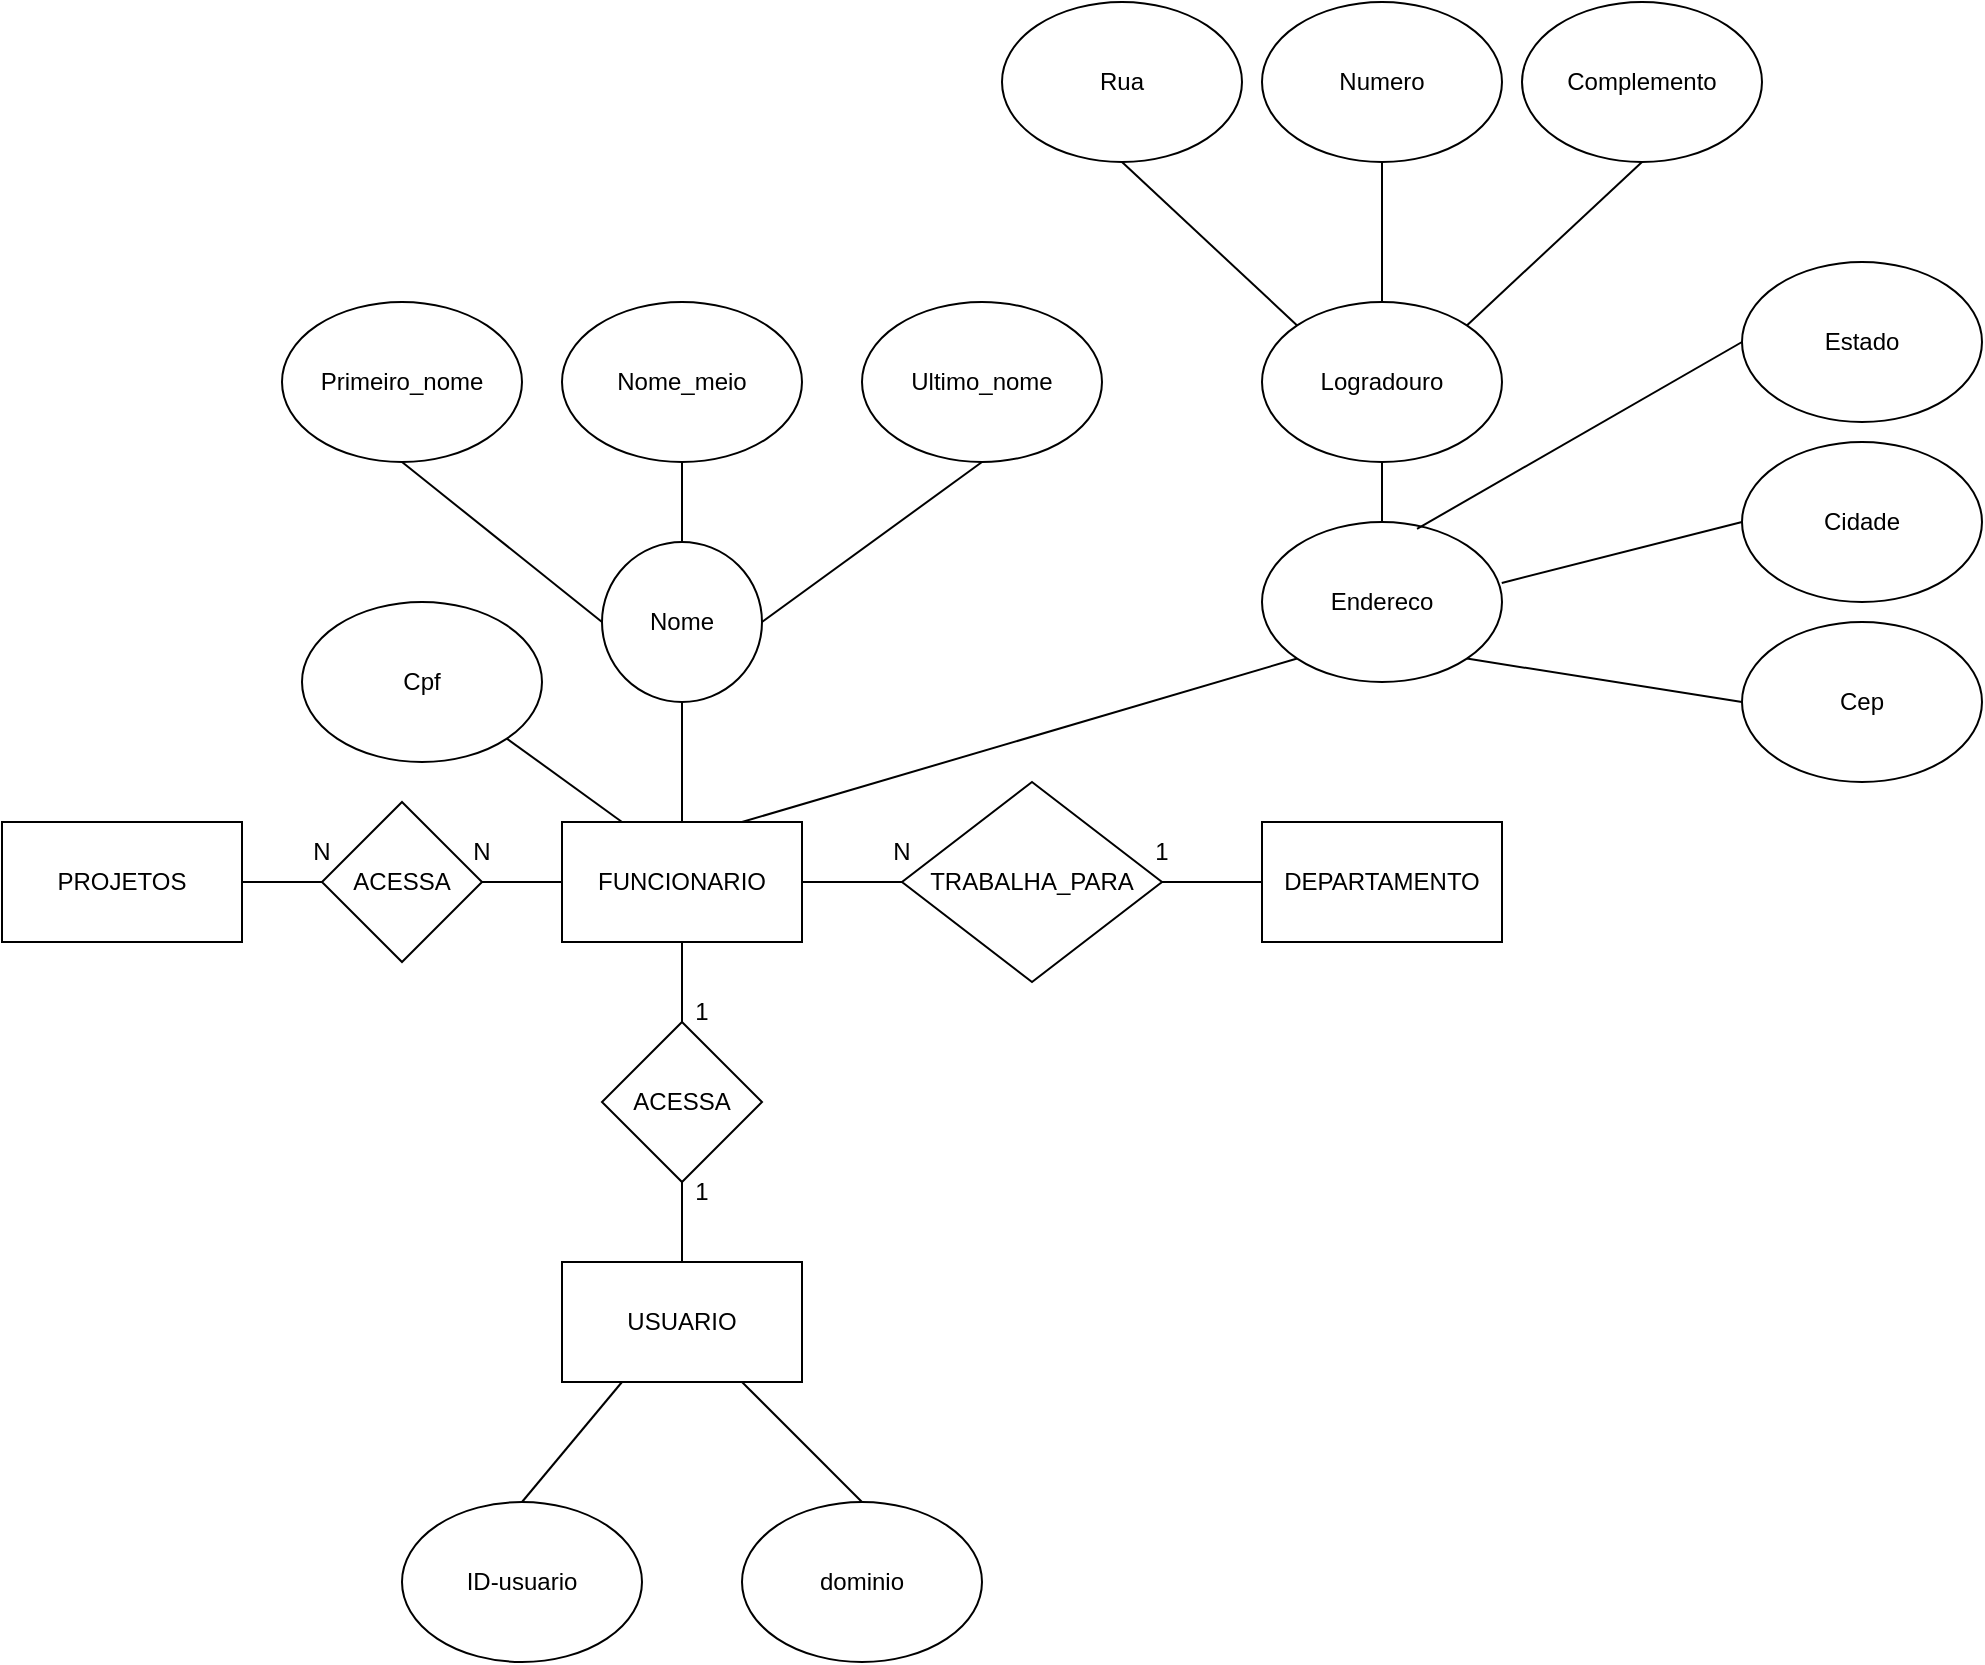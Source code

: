 <mxfile>
    <diagram id="8fgHCZd7o0mNd96MJroN" name="Página-1">
        <mxGraphModel dx="1189" dy="736" grid="1" gridSize="10" guides="1" tooltips="1" connect="1" arrows="1" fold="1" page="0" pageScale="1" pageWidth="827" pageHeight="1169" background="light-dark(#FFFFFF,#121212)" math="0" shadow="0">
            <root>
                <mxCell id="0"/>
                <mxCell id="1" parent="0"/>
                <mxCell id="2" value="FUNCIONARIO" style="rounded=0;whiteSpace=wrap;html=1;" vertex="1" parent="1">
                    <mxGeometry x="370" y="440" width="120" height="60" as="geometry"/>
                </mxCell>
                <mxCell id="3" value="Nome" style="ellipse;whiteSpace=wrap;html=1;aspect=fixed;" vertex="1" parent="1">
                    <mxGeometry x="390" y="300" width="80" height="80" as="geometry"/>
                </mxCell>
                <mxCell id="4" value="" style="endArrow=none;html=1;entryX=0.5;entryY=0;entryDx=0;entryDy=0;exitX=0.5;exitY=1;exitDx=0;exitDy=0;" edge="1" parent="1" source="3" target="2">
                    <mxGeometry width="50" height="50" relative="1" as="geometry">
                        <mxPoint x="540.0" y="370" as="sourcePoint"/>
                        <mxPoint x="540.0" y="570" as="targetPoint"/>
                    </mxGeometry>
                </mxCell>
                <mxCell id="5" value="Primeiro_nome" style="ellipse;whiteSpace=wrap;html=1;" vertex="1" parent="1">
                    <mxGeometry x="230" y="180" width="120" height="80" as="geometry"/>
                </mxCell>
                <mxCell id="6" value="Nome_meio" style="ellipse;whiteSpace=wrap;html=1;" vertex="1" parent="1">
                    <mxGeometry x="370" y="180" width="120" height="80" as="geometry"/>
                </mxCell>
                <mxCell id="7" value="Ultimo_nome" style="ellipse;whiteSpace=wrap;html=1;" vertex="1" parent="1">
                    <mxGeometry x="520" y="180" width="120" height="80" as="geometry"/>
                </mxCell>
                <mxCell id="8" value="" style="endArrow=none;html=1;entryX=0.5;entryY=1;entryDx=0;entryDy=0;exitX=0;exitY=0.5;exitDx=0;exitDy=0;" edge="1" parent="1" source="3" target="5">
                    <mxGeometry width="50" height="50" relative="1" as="geometry">
                        <mxPoint x="430" y="290" as="sourcePoint"/>
                        <mxPoint x="480" y="240" as="targetPoint"/>
                    </mxGeometry>
                </mxCell>
                <mxCell id="10" value="" style="endArrow=none;html=1;entryX=0.5;entryY=1;entryDx=0;entryDy=0;exitX=0.5;exitY=0;exitDx=0;exitDy=0;" edge="1" parent="1" source="3" target="6">
                    <mxGeometry width="50" height="50" relative="1" as="geometry">
                        <mxPoint x="430" y="290" as="sourcePoint"/>
                        <mxPoint x="480" y="240" as="targetPoint"/>
                    </mxGeometry>
                </mxCell>
                <mxCell id="11" value="" style="endArrow=none;html=1;exitX=1;exitY=0.5;exitDx=0;exitDy=0;entryX=0.5;entryY=1;entryDx=0;entryDy=0;" edge="1" parent="1" source="3" target="7">
                    <mxGeometry width="50" height="50" relative="1" as="geometry">
                        <mxPoint x="430" y="290" as="sourcePoint"/>
                        <mxPoint x="480" y="240" as="targetPoint"/>
                    </mxGeometry>
                </mxCell>
                <mxCell id="13" value="Cpf" style="ellipse;whiteSpace=wrap;html=1;" vertex="1" parent="1">
                    <mxGeometry x="240" y="330" width="120" height="80" as="geometry"/>
                </mxCell>
                <mxCell id="14" value="" style="endArrow=none;html=1;entryX=1;entryY=1;entryDx=0;entryDy=0;exitX=0.25;exitY=0;exitDx=0;exitDy=0;" edge="1" parent="1" source="2" target="13">
                    <mxGeometry width="50" height="50" relative="1" as="geometry">
                        <mxPoint x="430" y="400" as="sourcePoint"/>
                        <mxPoint x="480" y="350" as="targetPoint"/>
                    </mxGeometry>
                </mxCell>
                <mxCell id="15" value="Logradouro" style="ellipse;whiteSpace=wrap;html=1;" vertex="1" parent="1">
                    <mxGeometry x="720" y="180" width="120" height="80" as="geometry"/>
                </mxCell>
                <mxCell id="16" value="Endereco" style="ellipse;whiteSpace=wrap;html=1;" vertex="1" parent="1">
                    <mxGeometry x="720" y="290" width="120" height="80" as="geometry"/>
                </mxCell>
                <mxCell id="17" value="Rua" style="ellipse;whiteSpace=wrap;html=1;" vertex="1" parent="1">
                    <mxGeometry x="590" y="30" width="120" height="80" as="geometry"/>
                </mxCell>
                <mxCell id="18" value="Numero" style="ellipse;whiteSpace=wrap;html=1;" vertex="1" parent="1">
                    <mxGeometry x="720" y="30" width="120" height="80" as="geometry"/>
                </mxCell>
                <mxCell id="19" value="Complemento" style="ellipse;whiteSpace=wrap;html=1;" vertex="1" parent="1">
                    <mxGeometry x="850" y="30" width="120" height="80" as="geometry"/>
                </mxCell>
                <mxCell id="21" value="" style="endArrow=none;html=1;entryX=0;entryY=1;entryDx=0;entryDy=0;exitX=0.75;exitY=0;exitDx=0;exitDy=0;" edge="1" parent="1" source="2" target="16">
                    <mxGeometry width="50" height="50" relative="1" as="geometry">
                        <mxPoint x="570" y="290" as="sourcePoint"/>
                        <mxPoint x="620" y="240" as="targetPoint"/>
                    </mxGeometry>
                </mxCell>
                <mxCell id="22" value="" style="endArrow=none;html=1;entryX=0.5;entryY=1;entryDx=0;entryDy=0;exitX=0.5;exitY=0;exitDx=0;exitDy=0;" edge="1" parent="1" source="16" target="15">
                    <mxGeometry width="50" height="50" relative="1" as="geometry">
                        <mxPoint x="570" y="290" as="sourcePoint"/>
                        <mxPoint x="620" y="240" as="targetPoint"/>
                    </mxGeometry>
                </mxCell>
                <mxCell id="23" value="" style="endArrow=none;html=1;entryX=0.5;entryY=1;entryDx=0;entryDy=0;exitX=0;exitY=0;exitDx=0;exitDy=0;" edge="1" parent="1" source="15" target="17">
                    <mxGeometry width="50" height="50" relative="1" as="geometry">
                        <mxPoint x="570" y="290" as="sourcePoint"/>
                        <mxPoint x="620" y="240" as="targetPoint"/>
                    </mxGeometry>
                </mxCell>
                <mxCell id="24" value="" style="endArrow=none;html=1;entryX=0.5;entryY=1;entryDx=0;entryDy=0;exitX=0.5;exitY=0;exitDx=0;exitDy=0;" edge="1" parent="1" source="15" target="18">
                    <mxGeometry width="50" height="50" relative="1" as="geometry">
                        <mxPoint x="570" y="290" as="sourcePoint"/>
                        <mxPoint x="620" y="240" as="targetPoint"/>
                    </mxGeometry>
                </mxCell>
                <mxCell id="25" value="" style="endArrow=none;html=1;entryX=0.5;entryY=1;entryDx=0;entryDy=0;exitX=1;exitY=0;exitDx=0;exitDy=0;" edge="1" parent="1" source="15" target="19">
                    <mxGeometry width="50" height="50" relative="1" as="geometry">
                        <mxPoint x="570" y="290" as="sourcePoint"/>
                        <mxPoint x="620" y="240" as="targetPoint"/>
                    </mxGeometry>
                </mxCell>
                <mxCell id="26" value="Cidade" style="ellipse;whiteSpace=wrap;html=1;" vertex="1" parent="1">
                    <mxGeometry x="960" y="250" width="120" height="80" as="geometry"/>
                </mxCell>
                <mxCell id="27" value="Cep" style="ellipse;whiteSpace=wrap;html=1;" vertex="1" parent="1">
                    <mxGeometry x="960" y="340" width="120" height="80" as="geometry"/>
                </mxCell>
                <mxCell id="28" value="" style="endArrow=none;html=1;entryX=0;entryY=0.5;entryDx=0;entryDy=0;exitX=1;exitY=1;exitDx=0;exitDy=0;" edge="1" parent="1" source="16" target="27">
                    <mxGeometry width="50" height="50" relative="1" as="geometry">
                        <mxPoint x="570" y="170" as="sourcePoint"/>
                        <mxPoint x="620" y="120" as="targetPoint"/>
                    </mxGeometry>
                </mxCell>
                <mxCell id="29" value="" style="endArrow=none;html=1;entryX=0;entryY=0.5;entryDx=0;entryDy=0;exitX=0.999;exitY=0.381;exitDx=0;exitDy=0;exitPerimeter=0;" edge="1" parent="1" source="16" target="26">
                    <mxGeometry width="50" height="50" relative="1" as="geometry">
                        <mxPoint x="860" y="350" as="sourcePoint"/>
                        <mxPoint x="620" y="120" as="targetPoint"/>
                    </mxGeometry>
                </mxCell>
                <mxCell id="30" value="Estado" style="ellipse;whiteSpace=wrap;html=1;" vertex="1" parent="1">
                    <mxGeometry x="960" y="160" width="120" height="80" as="geometry"/>
                </mxCell>
                <mxCell id="31" value="" style="endArrow=none;html=1;entryX=0;entryY=0.5;entryDx=0;entryDy=0;exitX=0.646;exitY=0.043;exitDx=0;exitDy=0;exitPerimeter=0;" edge="1" parent="1" source="16" target="30">
                    <mxGeometry width="50" height="50" relative="1" as="geometry">
                        <mxPoint x="570" y="170" as="sourcePoint"/>
                        <mxPoint x="620" y="120" as="targetPoint"/>
                    </mxGeometry>
                </mxCell>
                <mxCell id="32" value="DEPARTAMENTO" style="rounded=0;whiteSpace=wrap;html=1;" vertex="1" parent="1">
                    <mxGeometry x="720" y="440" width="120" height="60" as="geometry"/>
                </mxCell>
                <mxCell id="33" value="TRABALHA_PARA" style="rhombus;whiteSpace=wrap;html=1;" vertex="1" parent="1">
                    <mxGeometry x="540" y="420" width="130" height="100" as="geometry"/>
                </mxCell>
                <mxCell id="34" value="" style="endArrow=none;html=1;entryX=1;entryY=0.5;entryDx=0;entryDy=0;exitX=0;exitY=0.5;exitDx=0;exitDy=0;" edge="1" parent="1" source="32" target="33">
                    <mxGeometry width="50" height="50" relative="1" as="geometry">
                        <mxPoint x="790" y="440" as="sourcePoint"/>
                        <mxPoint x="840" y="390" as="targetPoint"/>
                    </mxGeometry>
                </mxCell>
                <mxCell id="35" value="" style="endArrow=none;html=1;entryX=1;entryY=0.5;entryDx=0;entryDy=0;exitX=0;exitY=0.5;exitDx=0;exitDy=0;" edge="1" parent="1" source="33" target="2">
                    <mxGeometry width="50" height="50" relative="1" as="geometry">
                        <mxPoint x="790" y="440" as="sourcePoint"/>
                        <mxPoint x="840" y="390" as="targetPoint"/>
                    </mxGeometry>
                </mxCell>
                <mxCell id="36" value="N" style="text;html=1;align=center;verticalAlign=middle;whiteSpace=wrap;rounded=0;" vertex="1" parent="1">
                    <mxGeometry x="510" y="440" width="60" height="30" as="geometry"/>
                </mxCell>
                <mxCell id="37" value="1" style="text;html=1;align=center;verticalAlign=middle;whiteSpace=wrap;rounded=0;" vertex="1" parent="1">
                    <mxGeometry x="640" y="440" width="60" height="30" as="geometry"/>
                </mxCell>
                <mxCell id="39" value="ACESSA" style="rhombus;whiteSpace=wrap;html=1;" vertex="1" parent="1">
                    <mxGeometry x="390" y="540" width="80" height="80" as="geometry"/>
                </mxCell>
                <mxCell id="40" value="USUARIO" style="rounded=0;whiteSpace=wrap;html=1;" vertex="1" parent="1">
                    <mxGeometry x="370" y="660" width="120" height="60" as="geometry"/>
                </mxCell>
                <mxCell id="41" value="" style="endArrow=none;html=1;exitX=0.5;exitY=0;exitDx=0;exitDy=0;entryX=0.5;entryY=1;entryDx=0;entryDy=0;" edge="1" parent="1" source="39" target="2">
                    <mxGeometry width="50" height="50" relative="1" as="geometry">
                        <mxPoint x="790" y="440" as="sourcePoint"/>
                        <mxPoint x="840" y="390" as="targetPoint"/>
                        <Array as="points"/>
                    </mxGeometry>
                </mxCell>
                <mxCell id="42" value="" style="endArrow=none;html=1;exitX=0.5;exitY=0;exitDx=0;exitDy=0;entryX=0.5;entryY=1;entryDx=0;entryDy=0;" edge="1" parent="1" source="40" target="39">
                    <mxGeometry width="50" height="50" relative="1" as="geometry">
                        <mxPoint x="790" y="440" as="sourcePoint"/>
                        <mxPoint x="840" y="390" as="targetPoint"/>
                    </mxGeometry>
                </mxCell>
                <mxCell id="45" value="ID-usuario" style="ellipse;whiteSpace=wrap;html=1;" vertex="1" parent="1">
                    <mxGeometry x="290" y="780" width="120" height="80" as="geometry"/>
                </mxCell>
                <mxCell id="46" value="dominio" style="ellipse;whiteSpace=wrap;html=1;" vertex="1" parent="1">
                    <mxGeometry x="460" y="780" width="120" height="80" as="geometry"/>
                </mxCell>
                <mxCell id="47" value="" style="endArrow=none;html=1;exitX=0.5;exitY=0;exitDx=0;exitDy=0;entryX=0.25;entryY=1;entryDx=0;entryDy=0;" edge="1" parent="1" source="45" target="40">
                    <mxGeometry width="50" height="50" relative="1" as="geometry">
                        <mxPoint x="790" y="720" as="sourcePoint"/>
                        <mxPoint x="840" y="670" as="targetPoint"/>
                    </mxGeometry>
                </mxCell>
                <mxCell id="48" value="" style="endArrow=none;html=1;exitX=0.5;exitY=0;exitDx=0;exitDy=0;entryX=0.75;entryY=1;entryDx=0;entryDy=0;" edge="1" parent="1" source="46" target="40">
                    <mxGeometry width="50" height="50" relative="1" as="geometry">
                        <mxPoint x="790" y="720" as="sourcePoint"/>
                        <mxPoint x="840" y="670" as="targetPoint"/>
                    </mxGeometry>
                </mxCell>
                <mxCell id="49" value="1" style="text;html=1;align=center;verticalAlign=middle;whiteSpace=wrap;rounded=0;" vertex="1" parent="1">
                    <mxGeometry x="410" y="520" width="60" height="30" as="geometry"/>
                </mxCell>
                <mxCell id="50" value="1" style="text;html=1;align=center;verticalAlign=middle;whiteSpace=wrap;rounded=0;" vertex="1" parent="1">
                    <mxGeometry x="410" y="610" width="60" height="30" as="geometry"/>
                </mxCell>
                <mxCell id="51" value="PROJETOS" style="rounded=0;whiteSpace=wrap;html=1;" vertex="1" parent="1">
                    <mxGeometry x="90" y="440" width="120" height="60" as="geometry"/>
                </mxCell>
                <mxCell id="52" value="" style="endArrow=none;html=1;exitX=1;exitY=0.5;exitDx=0;exitDy=0;entryX=0;entryY=0.5;entryDx=0;entryDy=0;" edge="1" parent="1" source="51" target="53">
                    <mxGeometry width="50" height="50" relative="1" as="geometry">
                        <mxPoint x="330" y="550" as="sourcePoint"/>
                        <mxPoint x="380" y="500" as="targetPoint"/>
                    </mxGeometry>
                </mxCell>
                <mxCell id="53" value="ACESSA" style="rhombus;whiteSpace=wrap;html=1;" vertex="1" parent="1">
                    <mxGeometry x="250" y="430" width="80" height="80" as="geometry"/>
                </mxCell>
                <mxCell id="54" value="" style="endArrow=none;html=1;exitX=1;exitY=0.5;exitDx=0;exitDy=0;entryX=0;entryY=0.5;entryDx=0;entryDy=0;" edge="1" parent="1" source="53" target="2">
                    <mxGeometry width="50" height="50" relative="1" as="geometry">
                        <mxPoint x="330" y="550" as="sourcePoint"/>
                        <mxPoint x="380" y="500" as="targetPoint"/>
                    </mxGeometry>
                </mxCell>
                <mxCell id="55" value="N" style="text;html=1;align=center;verticalAlign=middle;whiteSpace=wrap;rounded=0;" vertex="1" parent="1">
                    <mxGeometry x="300" y="440" width="60" height="30" as="geometry"/>
                </mxCell>
                <mxCell id="56" value="N" style="text;html=1;align=center;verticalAlign=middle;whiteSpace=wrap;rounded=0;" vertex="1" parent="1">
                    <mxGeometry x="220" y="440" width="60" height="30" as="geometry"/>
                </mxCell>
            </root>
        </mxGraphModel>
    </diagram>
</mxfile>